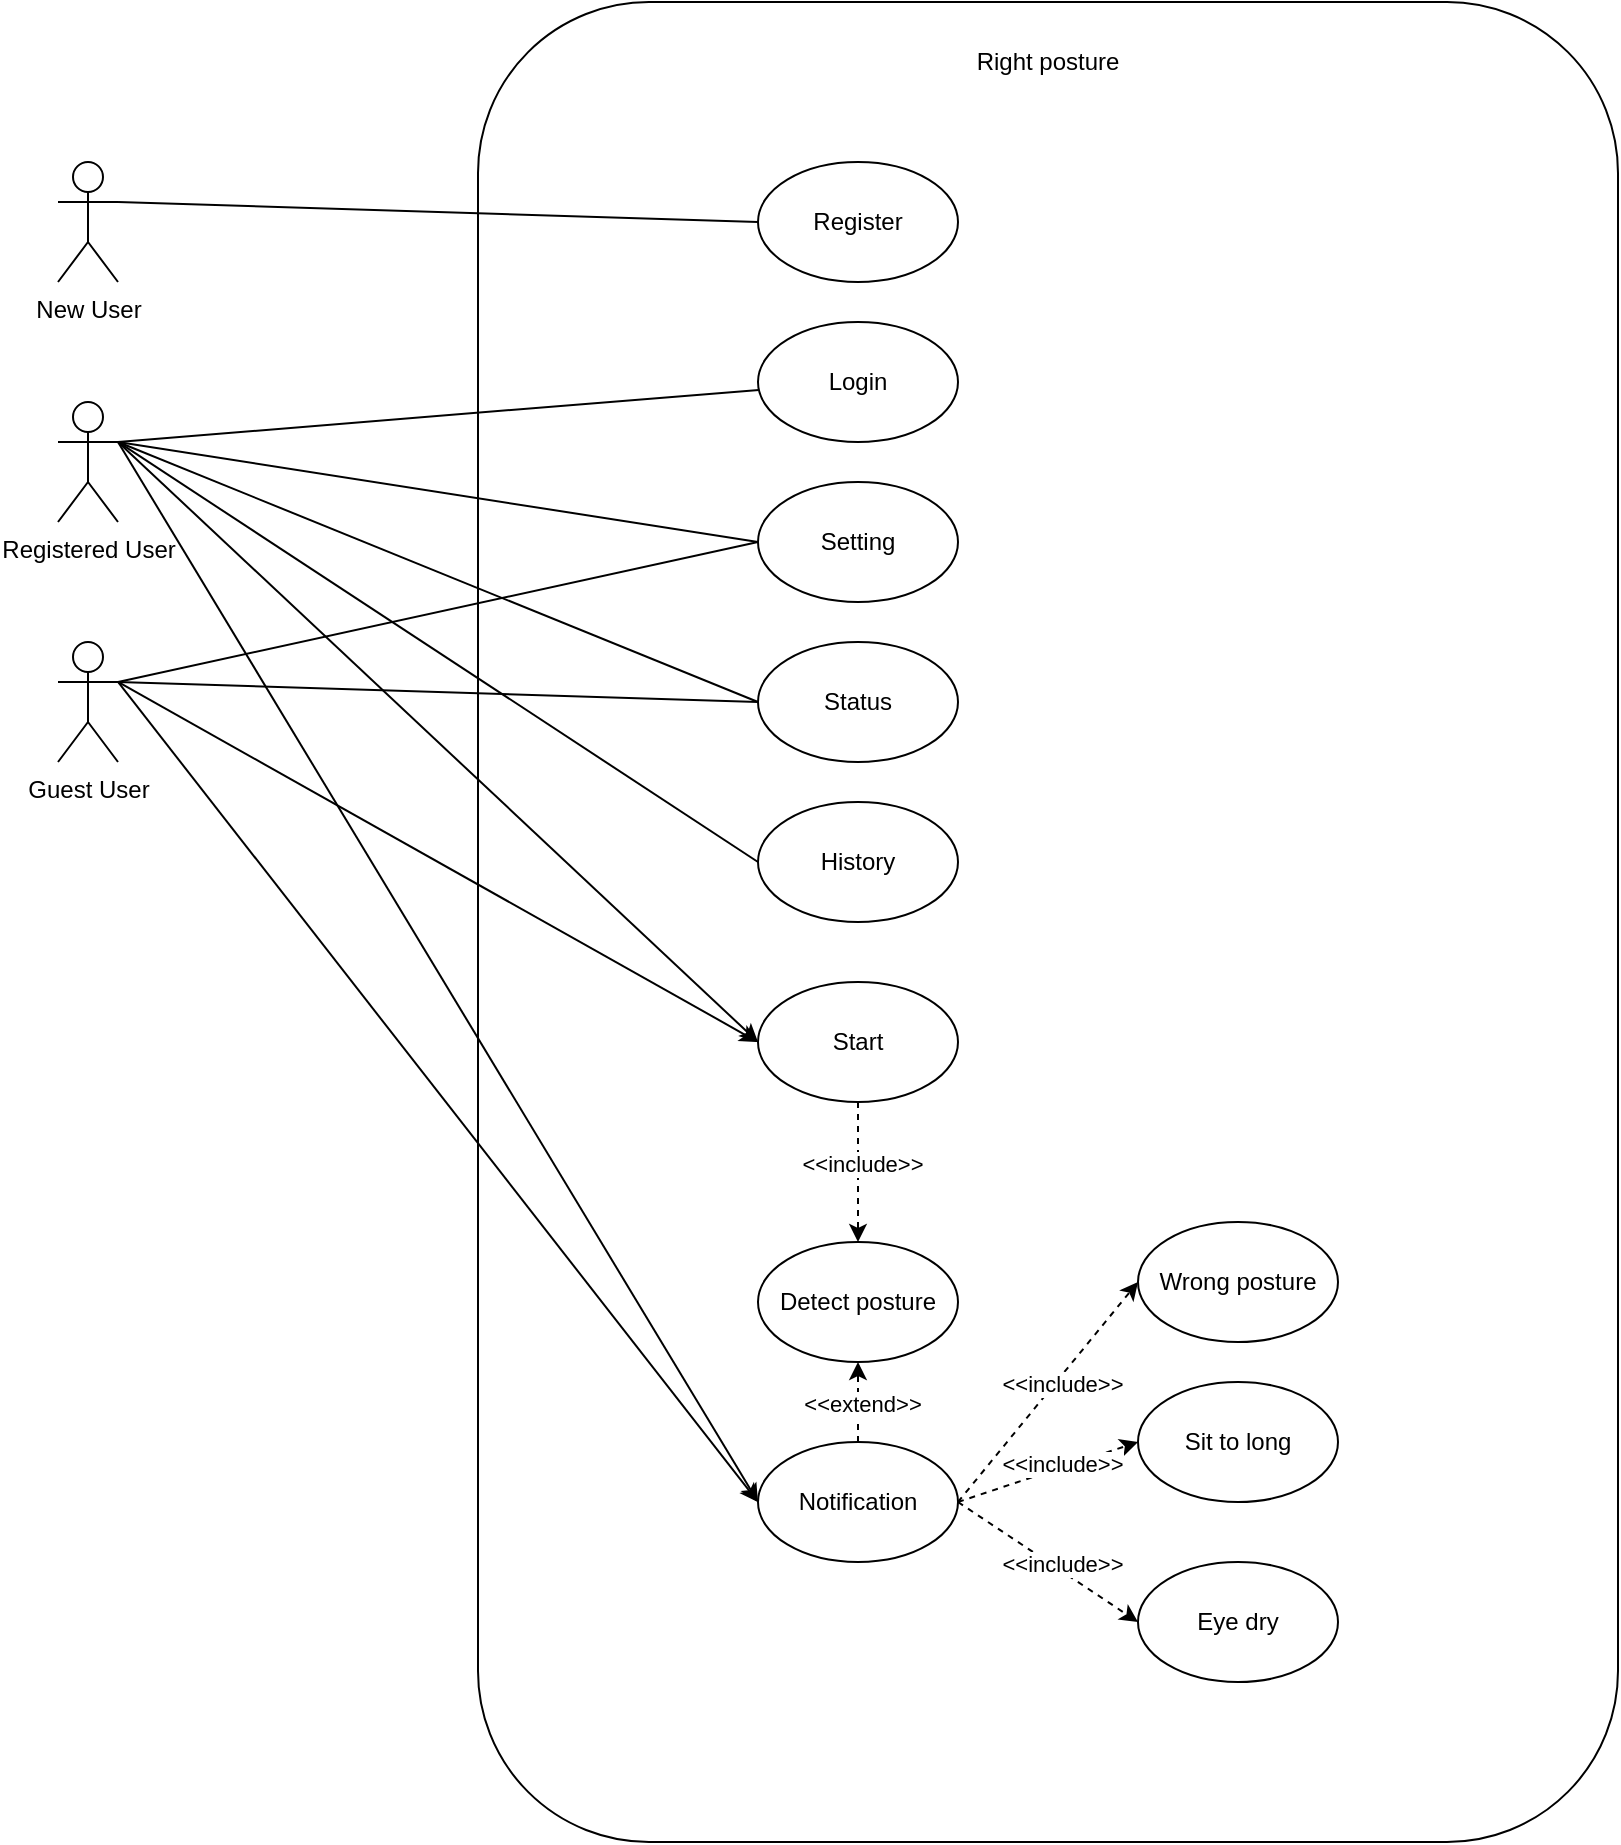 <mxfile version="15.1.4" type="github">
  <diagram id="-JG7Txu0DK5-Xhey4MnM" name="Page-1">
    <mxGraphModel dx="1422" dy="794" grid="1" gridSize="10" guides="1" tooltips="1" connect="1" arrows="1" fold="1" page="1" pageScale="1" pageWidth="827" pageHeight="1169" math="0" shadow="0">
      <root>
        <mxCell id="0" />
        <mxCell id="1" parent="0" />
        <mxCell id="ysH4_pA1c9GqVPpLG9Pp-1" value="" style="whiteSpace=wrap;html=1;rounded=1;imageAspect=1;" parent="1" vertex="1">
          <mxGeometry x="240" y="10" width="570" height="920" as="geometry" />
        </mxCell>
        <mxCell id="GeJTeXuIoCjIr-xAFSPv-11" style="rounded=0;orthogonalLoop=1;jettySize=auto;html=1;exitX=1;exitY=0.333;exitDx=0;exitDy=0;exitPerimeter=0;entryX=0;entryY=0.5;entryDx=0;entryDy=0;endArrow=none;endFill=0;" edge="1" parent="1" source="ETKNKPYpxQJcBR0h2Ky9-1" target="DozMbugxacGF-HmCCZbO-14">
          <mxGeometry relative="1" as="geometry" />
        </mxCell>
        <mxCell id="GeJTeXuIoCjIr-xAFSPv-33" style="edgeStyle=none;rounded=0;orthogonalLoop=1;jettySize=auto;html=1;exitX=1;exitY=0.333;exitDx=0;exitDy=0;exitPerimeter=0;entryX=0;entryY=0.5;entryDx=0;entryDy=0;endArrow=classic;endFill=1;" edge="1" parent="1" source="ETKNKPYpxQJcBR0h2Ky9-1" target="GeJTeXuIoCjIr-xAFSPv-16">
          <mxGeometry relative="1" as="geometry" />
        </mxCell>
        <mxCell id="GeJTeXuIoCjIr-xAFSPv-43" style="edgeStyle=none;rounded=0;orthogonalLoop=1;jettySize=auto;html=1;exitX=1;exitY=0.333;exitDx=0;exitDy=0;exitPerimeter=0;entryX=0;entryY=0.5;entryDx=0;entryDy=0;endArrow=classic;endFill=1;" edge="1" parent="1" source="ETKNKPYpxQJcBR0h2Ky9-1" target="GeJTeXuIoCjIr-xAFSPv-14">
          <mxGeometry relative="1" as="geometry" />
        </mxCell>
        <mxCell id="ETKNKPYpxQJcBR0h2Ky9-1" value="Registered User" style="shape=umlActor;verticalLabelPosition=bottom;verticalAlign=top;html=1;outlineConnect=0;" parent="1" vertex="1">
          <mxGeometry x="30" y="210" width="30" height="60" as="geometry" />
        </mxCell>
        <mxCell id="DozMbugxacGF-HmCCZbO-1" value="Login" style="ellipse;whiteSpace=wrap;html=1;" parent="1" vertex="1">
          <mxGeometry x="380" y="170" width="100" height="60" as="geometry" />
        </mxCell>
        <mxCell id="cGa_y_yXtvTN1m9Yh7HD-2" value="Right posture" style="text;html=1;strokeColor=none;fillColor=none;align=center;verticalAlign=middle;whiteSpace=wrap;rounded=0;" parent="1" vertex="1">
          <mxGeometry x="270" y="30" width="510" height="20" as="geometry" />
        </mxCell>
        <mxCell id="DozMbugxacGF-HmCCZbO-2" value="&lt;span&gt;Register&lt;/span&gt;" style="ellipse;whiteSpace=wrap;html=1;" parent="1" vertex="1">
          <mxGeometry x="380" y="90" width="100" height="60" as="geometry" />
        </mxCell>
        <mxCell id="DozMbugxacGF-HmCCZbO-4" value="Setting" style="ellipse;whiteSpace=wrap;html=1;" parent="1" vertex="1">
          <mxGeometry x="380" y="250" width="100" height="60" as="geometry" />
        </mxCell>
        <mxCell id="DozMbugxacGF-HmCCZbO-7" value="Status" style="ellipse;whiteSpace=wrap;html=1;" parent="1" vertex="1">
          <mxGeometry x="380" y="330" width="100" height="60" as="geometry" />
        </mxCell>
        <mxCell id="DozMbugxacGF-HmCCZbO-9" style="rounded=0;orthogonalLoop=1;jettySize=auto;html=1;exitX=1;exitY=0.333;exitDx=0;exitDy=0;exitPerimeter=0;endArrow=none;endFill=0;" parent="1" source="ETKNKPYpxQJcBR0h2Ky9-1" target="DozMbugxacGF-HmCCZbO-1" edge="1">
          <mxGeometry relative="1" as="geometry" />
        </mxCell>
        <mxCell id="DozMbugxacGF-HmCCZbO-11" style="rounded=0;orthogonalLoop=1;jettySize=auto;html=1;exitX=1;exitY=0.333;exitDx=0;exitDy=0;exitPerimeter=0;entryX=0;entryY=0.5;entryDx=0;entryDy=0;endArrow=none;endFill=0;" parent="1" source="ETKNKPYpxQJcBR0h2Ky9-1" target="DozMbugxacGF-HmCCZbO-4" edge="1">
          <mxGeometry relative="1" as="geometry" />
        </mxCell>
        <mxCell id="DozMbugxacGF-HmCCZbO-13" style="rounded=0;orthogonalLoop=1;jettySize=auto;html=1;exitX=1;exitY=0.333;exitDx=0;exitDy=0;exitPerimeter=0;entryX=0;entryY=0.5;entryDx=0;entryDy=0;endArrow=none;endFill=0;" parent="1" source="ETKNKPYpxQJcBR0h2Ky9-1" target="DozMbugxacGF-HmCCZbO-7" edge="1">
          <mxGeometry relative="1" as="geometry" />
        </mxCell>
        <mxCell id="DozMbugxacGF-HmCCZbO-14" value="History" style="ellipse;whiteSpace=wrap;html=1;" parent="1" vertex="1">
          <mxGeometry x="380" y="410" width="100" height="60" as="geometry" />
        </mxCell>
        <mxCell id="GeJTeXuIoCjIr-xAFSPv-7" style="rounded=0;orthogonalLoop=1;jettySize=auto;html=1;entryX=0;entryY=0.5;entryDx=0;entryDy=0;exitX=1;exitY=0.333;exitDx=0;exitDy=0;exitPerimeter=0;endArrow=none;endFill=0;" edge="1" parent="1" source="GeJTeXuIoCjIr-xAFSPv-2" target="DozMbugxacGF-HmCCZbO-4">
          <mxGeometry relative="1" as="geometry" />
        </mxCell>
        <mxCell id="GeJTeXuIoCjIr-xAFSPv-8" style="rounded=0;orthogonalLoop=1;jettySize=auto;html=1;entryX=0;entryY=0.5;entryDx=0;entryDy=0;exitX=1;exitY=0.333;exitDx=0;exitDy=0;exitPerimeter=0;endArrow=none;endFill=0;" edge="1" parent="1" source="GeJTeXuIoCjIr-xAFSPv-2" target="DozMbugxacGF-HmCCZbO-7">
          <mxGeometry relative="1" as="geometry" />
        </mxCell>
        <mxCell id="GeJTeXuIoCjIr-xAFSPv-34" style="edgeStyle=none;rounded=0;orthogonalLoop=1;jettySize=auto;html=1;exitX=1;exitY=0.333;exitDx=0;exitDy=0;exitPerimeter=0;entryX=0;entryY=0.5;entryDx=0;entryDy=0;endArrow=classic;endFill=1;" edge="1" parent="1" source="GeJTeXuIoCjIr-xAFSPv-2" target="GeJTeXuIoCjIr-xAFSPv-16">
          <mxGeometry relative="1" as="geometry" />
        </mxCell>
        <mxCell id="GeJTeXuIoCjIr-xAFSPv-44" style="edgeStyle=none;rounded=0;orthogonalLoop=1;jettySize=auto;html=1;exitX=1;exitY=0.333;exitDx=0;exitDy=0;exitPerimeter=0;entryX=0;entryY=0.5;entryDx=0;entryDy=0;endArrow=classic;endFill=1;" edge="1" parent="1" source="GeJTeXuIoCjIr-xAFSPv-2" target="GeJTeXuIoCjIr-xAFSPv-14">
          <mxGeometry relative="1" as="geometry" />
        </mxCell>
        <mxCell id="GeJTeXuIoCjIr-xAFSPv-2" value="Guest User" style="shape=umlActor;verticalLabelPosition=bottom;verticalAlign=top;html=1;outlineConnect=0;" vertex="1" parent="1">
          <mxGeometry x="30" y="330" width="30" height="60" as="geometry" />
        </mxCell>
        <mxCell id="GeJTeXuIoCjIr-xAFSPv-12" style="rounded=0;orthogonalLoop=1;jettySize=auto;html=1;exitX=1;exitY=0.333;exitDx=0;exitDy=0;exitPerimeter=0;entryX=0;entryY=0.5;entryDx=0;entryDy=0;endArrow=none;endFill=0;" edge="1" parent="1" source="GeJTeXuIoCjIr-xAFSPv-4" target="DozMbugxacGF-HmCCZbO-2">
          <mxGeometry relative="1" as="geometry" />
        </mxCell>
        <mxCell id="GeJTeXuIoCjIr-xAFSPv-4" value="New User" style="shape=umlActor;verticalLabelPosition=bottom;verticalAlign=top;html=1;outlineConnect=0;" vertex="1" parent="1">
          <mxGeometry x="30" y="90" width="30" height="60" as="geometry" />
        </mxCell>
        <mxCell id="GeJTeXuIoCjIr-xAFSPv-23" style="edgeStyle=none;rounded=0;orthogonalLoop=1;jettySize=auto;html=1;endArrow=classic;endFill=1;dashed=1;" edge="1" parent="1" source="GeJTeXuIoCjIr-xAFSPv-14" target="GeJTeXuIoCjIr-xAFSPv-22">
          <mxGeometry relative="1" as="geometry">
            <Array as="points">
              <mxPoint x="430" y="600" />
            </Array>
          </mxGeometry>
        </mxCell>
        <mxCell id="GeJTeXuIoCjIr-xAFSPv-14" value="Start" style="ellipse;whiteSpace=wrap;html=1;" vertex="1" parent="1">
          <mxGeometry x="380" y="500" width="100" height="60" as="geometry" />
        </mxCell>
        <mxCell id="GeJTeXuIoCjIr-xAFSPv-30" style="edgeStyle=none;rounded=0;orthogonalLoop=1;jettySize=auto;html=1;exitX=1;exitY=0.5;exitDx=0;exitDy=0;entryX=0;entryY=0.5;entryDx=0;entryDy=0;endArrow=classic;endFill=1;dashed=1;" edge="1" parent="1" source="GeJTeXuIoCjIr-xAFSPv-16" target="GeJTeXuIoCjIr-xAFSPv-28">
          <mxGeometry relative="1" as="geometry" />
        </mxCell>
        <mxCell id="GeJTeXuIoCjIr-xAFSPv-31" style="edgeStyle=none;rounded=0;orthogonalLoop=1;jettySize=auto;html=1;exitX=1;exitY=0.5;exitDx=0;exitDy=0;entryX=0;entryY=0.5;entryDx=0;entryDy=0;endArrow=classic;endFill=1;dashed=1;" edge="1" parent="1" source="GeJTeXuIoCjIr-xAFSPv-16" target="GeJTeXuIoCjIr-xAFSPv-21">
          <mxGeometry relative="1" as="geometry" />
        </mxCell>
        <mxCell id="GeJTeXuIoCjIr-xAFSPv-32" style="edgeStyle=none;rounded=0;orthogonalLoop=1;jettySize=auto;html=1;exitX=1;exitY=0.5;exitDx=0;exitDy=0;entryX=0;entryY=0.5;entryDx=0;entryDy=0;endArrow=classic;endFill=1;dashed=1;" edge="1" parent="1" source="GeJTeXuIoCjIr-xAFSPv-16" target="GeJTeXuIoCjIr-xAFSPv-17">
          <mxGeometry relative="1" as="geometry" />
        </mxCell>
        <mxCell id="GeJTeXuIoCjIr-xAFSPv-41" style="edgeStyle=none;rounded=0;orthogonalLoop=1;jettySize=auto;html=1;exitX=0.5;exitY=0;exitDx=0;exitDy=0;endArrow=classic;endFill=1;dashed=1;" edge="1" parent="1" source="GeJTeXuIoCjIr-xAFSPv-16" target="GeJTeXuIoCjIr-xAFSPv-22">
          <mxGeometry relative="1" as="geometry" />
        </mxCell>
        <mxCell id="GeJTeXuIoCjIr-xAFSPv-16" value="Notification" style="ellipse;whiteSpace=wrap;html=1;" vertex="1" parent="1">
          <mxGeometry x="380" y="730" width="100" height="60" as="geometry" />
        </mxCell>
        <mxCell id="GeJTeXuIoCjIr-xAFSPv-17" value="Wrong posture" style="ellipse;whiteSpace=wrap;html=1;" vertex="1" parent="1">
          <mxGeometry x="570" y="620" width="100" height="60" as="geometry" />
        </mxCell>
        <mxCell id="GeJTeXuIoCjIr-xAFSPv-21" value="Sit to long" style="ellipse;whiteSpace=wrap;html=1;" vertex="1" parent="1">
          <mxGeometry x="570" y="700" width="100" height="60" as="geometry" />
        </mxCell>
        <mxCell id="GeJTeXuIoCjIr-xAFSPv-22" value="Detect posture" style="ellipse;whiteSpace=wrap;html=1;" vertex="1" parent="1">
          <mxGeometry x="380" y="630" width="100" height="60" as="geometry" />
        </mxCell>
        <mxCell id="GeJTeXuIoCjIr-xAFSPv-28" value="Eye dry" style="ellipse;whiteSpace=wrap;html=1;" vertex="1" parent="1">
          <mxGeometry x="570" y="790" width="100" height="60" as="geometry" />
        </mxCell>
        <mxCell id="GeJTeXuIoCjIr-xAFSPv-37" value="&amp;lt;&amp;lt;include&amp;gt;&amp;gt;" style="edgeLabel;html=1;align=center;verticalAlign=middle;resizable=0;points=[];" vertex="1" connectable="0" parent="1">
          <mxGeometry x="549.998" y="550.005" as="geometry">
            <mxPoint x="-118" y="41" as="offset" />
          </mxGeometry>
        </mxCell>
        <mxCell id="GeJTeXuIoCjIr-xAFSPv-38" value="&amp;lt;&amp;lt;include&amp;gt;&amp;gt;" style="edgeLabel;html=1;align=center;verticalAlign=middle;resizable=0;points=[];" vertex="1" connectable="0" parent="1">
          <mxGeometry x="649.998" y="750.005" as="geometry">
            <mxPoint x="-118" y="41" as="offset" />
          </mxGeometry>
        </mxCell>
        <mxCell id="GeJTeXuIoCjIr-xAFSPv-39" value="&amp;lt;&amp;lt;include&amp;gt;&amp;gt;" style="edgeLabel;html=1;align=center;verticalAlign=middle;resizable=0;points=[];" vertex="1" connectable="0" parent="1">
          <mxGeometry x="649.998" y="660.005" as="geometry">
            <mxPoint x="-118" y="41" as="offset" />
          </mxGeometry>
        </mxCell>
        <mxCell id="GeJTeXuIoCjIr-xAFSPv-40" value="&amp;lt;&amp;lt;include&amp;gt;&amp;gt;" style="edgeLabel;html=1;align=center;verticalAlign=middle;resizable=0;points=[];" vertex="1" connectable="0" parent="1">
          <mxGeometry x="649.998" y="700.005" as="geometry">
            <mxPoint x="-118" y="41" as="offset" />
          </mxGeometry>
        </mxCell>
        <mxCell id="GeJTeXuIoCjIr-xAFSPv-42" value="&amp;lt;&amp;lt;extend&amp;gt;&amp;gt;" style="edgeLabel;html=1;align=center;verticalAlign=middle;resizable=0;points=[];" vertex="1" connectable="0" parent="1">
          <mxGeometry x="549.998" y="670.005" as="geometry">
            <mxPoint x="-118" y="41" as="offset" />
          </mxGeometry>
        </mxCell>
      </root>
    </mxGraphModel>
  </diagram>
</mxfile>
